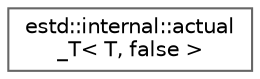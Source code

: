 digraph "Graphical Class Hierarchy"
{
 // LATEX_PDF_SIZE
  bgcolor="transparent";
  edge [fontname=Helvetica,fontsize=10,labelfontname=Helvetica,labelfontsize=10];
  node [fontname=Helvetica,fontsize=10,shape=box,height=0.2,width=0.4];
  rankdir="LR";
  Node0 [id="Node000000",label="estd::internal::actual\l_T\< T, false \>",height=0.2,width=0.4,color="grey40", fillcolor="white", style="filled",URL="$df/d5b/structestd_1_1internal_1_1actual__T_3_01T_00_01false_01_4.html",tooltip=" "];
}
